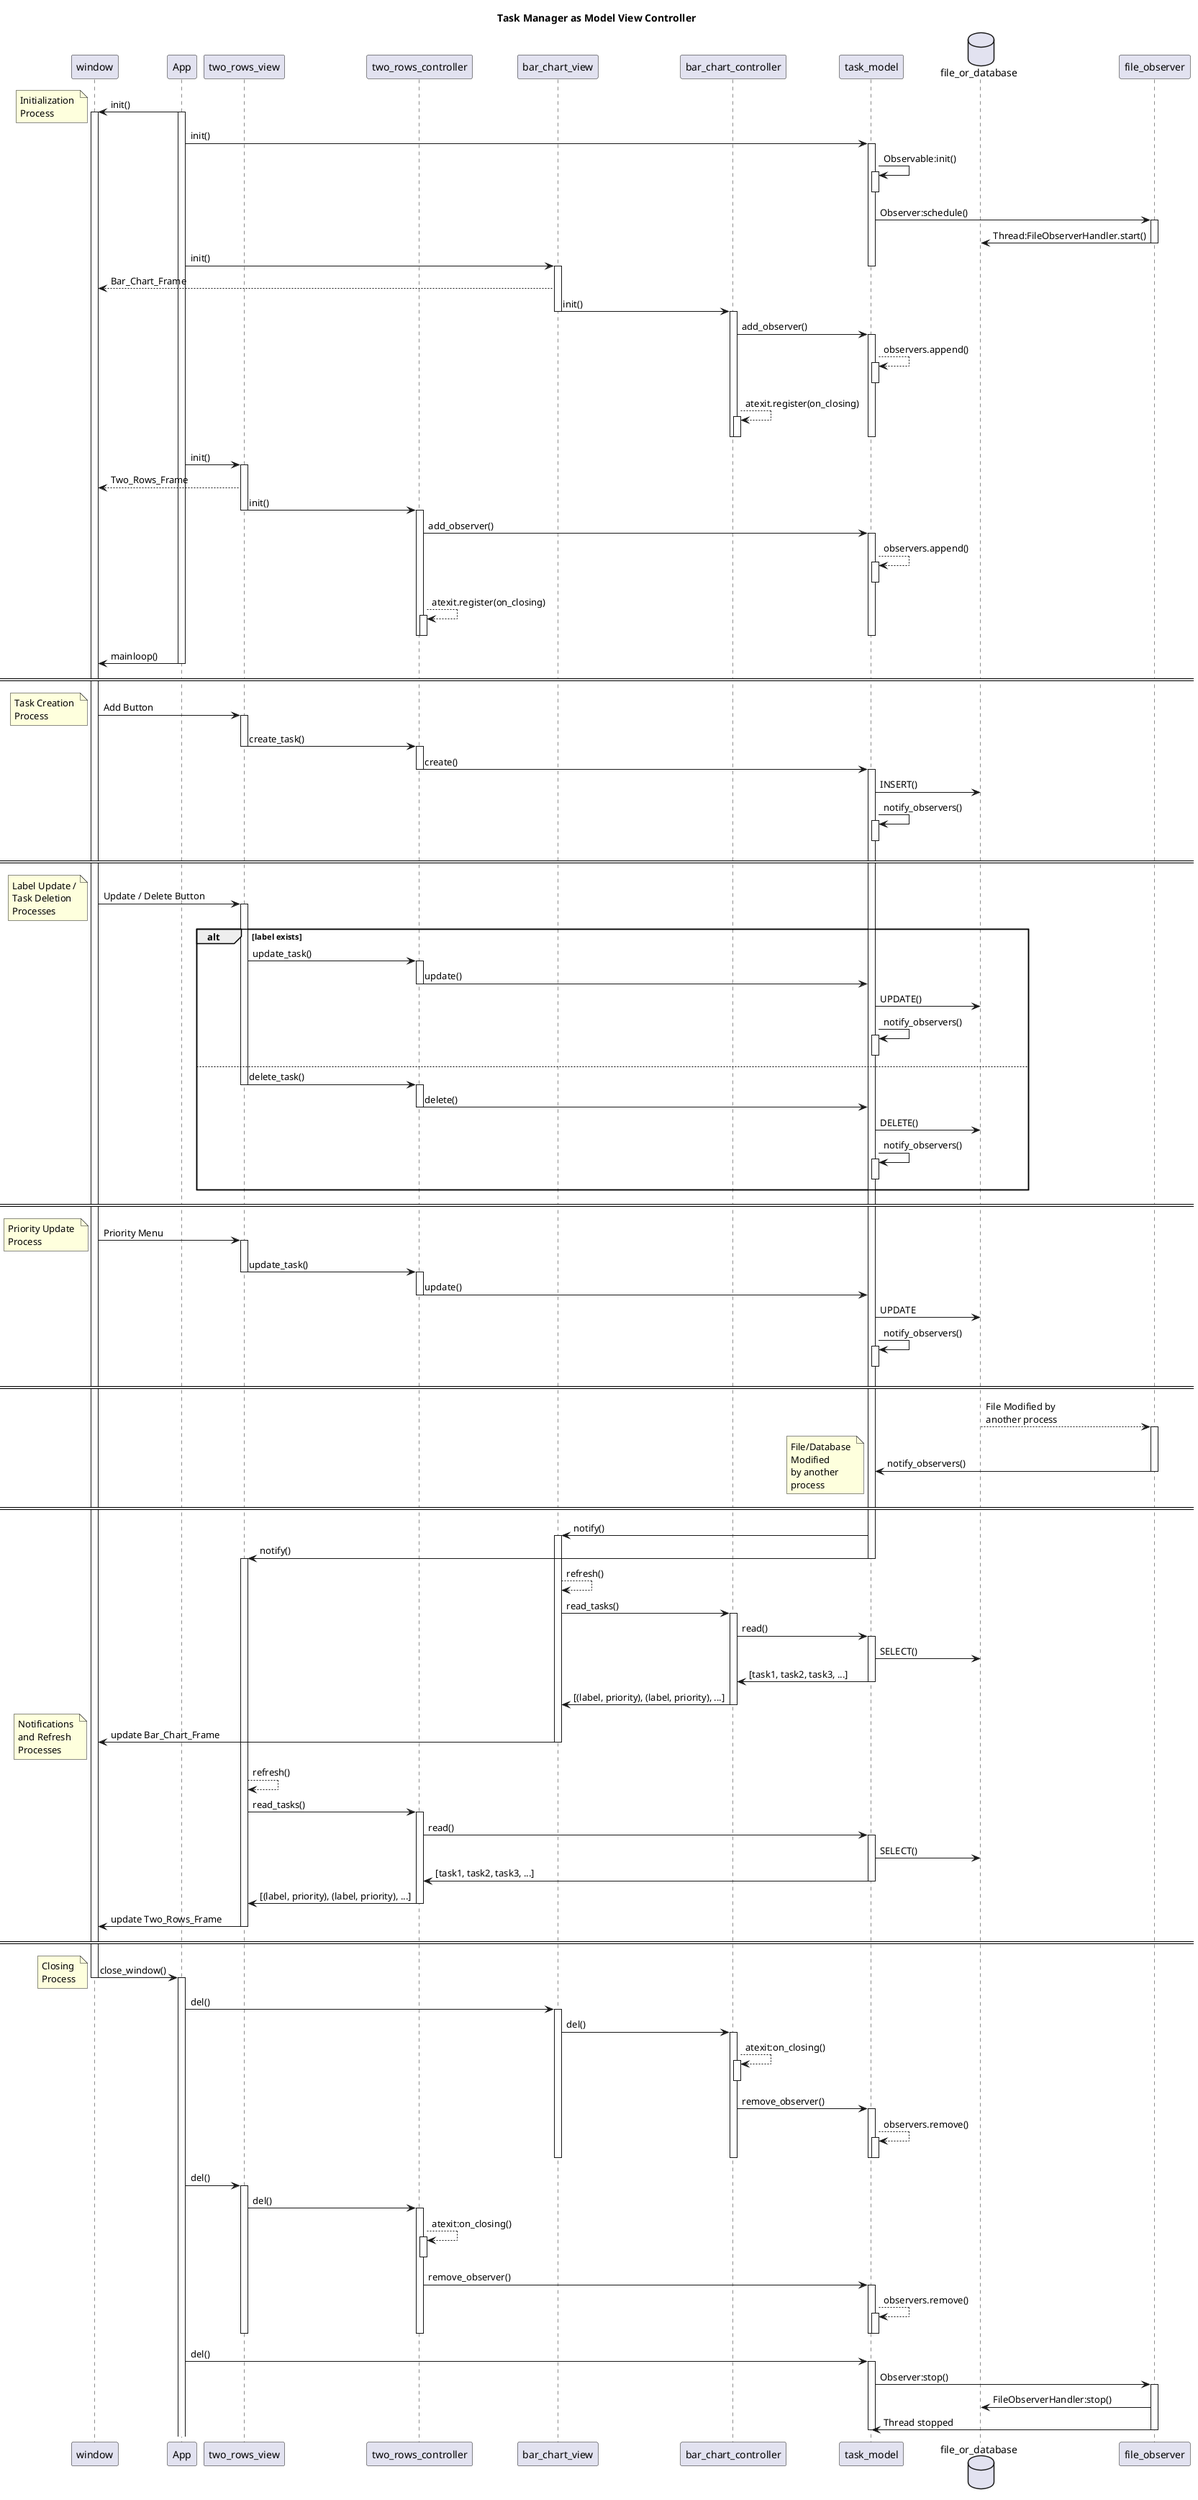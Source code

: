 @startuml

title "Task Manager as Model View Controller"

participant window
participant App
participant two_rows_view
participant two_rows_controller
participant bar_chart_view
participant bar_chart_controller
participant task_model
database file_or_database
participant file_observer

' Initialization Process
App -> window : init()
activate App
note left : Initialization \nProcess
activate window
App -> task_model : init()
activate task_model
task_model -> task_model : Observable:init()
activate task_model
deactivate task_model
task_model -> file_observer : Observer:schedule()
activate file_observer
file_observer -> file_or_database : Thread:FileObserverHandler.start()
deactivate file_observer

App -> bar_chart_view : init()
deactivate task_model
activate bar_chart_view
bar_chart_view --> window : Bar_Chart_Frame
bar_chart_view -> bar_chart_controller : init()
deactivate bar_chart_view
activate bar_chart_controller
bar_chart_controller -> task_model : add_observer()
activate task_model
task_model --> task_model : observers.append()
activate task_model
deactivate task_model
bar_chart_controller --> bar_chart_controller : atexit.register(on_closing)
activate bar_chart_controller
deactivate task_model
deactivate bar_chart_controller
deactivate bar_chart_controller

App -> two_rows_view : init()
activate two_rows_view
two_rows_view --> window : Two_Rows_Frame
two_rows_view -> two_rows_controller : init()
deactivate two_rows_view
activate two_rows_controller
two_rows_controller -> task_model : add_observer()
activate task_model
task_model --> task_model : observers.append()
activate task_model
deactivate task_model
two_rows_controller --> two_rows_controller : atexit.register(on_closing)
activate two_rows_controller
deactivate two_rows_controller
deactivate task_model
deactivate two_rows_controller
App -> window : mainloop()
deactivate App

====
' Task Creation Process
window -> two_rows_view : Add Button
note left : Task Creation \nProcess
deactivate task_model
activate two_rows_view
two_rows_view -> two_rows_controller : create_task()
deactivate two_rows_view
activate two_rows_controller
two_rows_controller -> task_model : create()
deactivate two_rows_controller
activate task_model
task_model -> file_or_database : INSERT()
task_model -> task_model : notify_observers()
activate task_model
deactivate task_model

====
' Label Update / Task Deletion Process
window -> two_rows_view : Update / Delete Button
note left : Label Update /\nTask Deletion \nProcesses
activate two_rows_view
alt label exists
two_rows_view -> two_rows_controller : update_task()
activate two_rows_controller
two_rows_controller -> task_model : update()
deactivate two_rows_controller
task_model -> file_or_database : UPDATE()
task_model -> task_model : notify_observers()
activate task_model
deactivate task_model
else
two_rows_view -> two_rows_controller : delete_task()
deactivate two_rows_view
activate two_rows_controller
two_rows_controller -> task_model : delete()
deactivate two_rows_controller
task_model -> file_or_database : DELETE()
task_model -> task_model : notify_observers()
activate task_model
deactivate task_model
end

====
' Priority Update Process
window -> two_rows_view : Priority Menu
note left : Priority Update \nProcess
activate two_rows_view
two_rows_view -> two_rows_controller : update_task()
deactivate two_rows_view
activate two_rows_controller
two_rows_controller -> task_model : update()
deactivate two_rows_controller
task_model -> file_or_database : UPDATE
task_model -> task_model : notify_observers()
activate task_model
deactivate task_model

====
' File Database Modified Outside The App Scope
file_or_database --> file_observer : File Modified by \nanother process
activate file_observer
file_observer -> task_model : notify_observers()
deactivate file_observer
note left : File/Database \nModified \nby another \nprocess

====
' Notifications and Refresh Processes
task_model -> bar_chart_view : notify()
activate bar_chart_view
task_model -> two_rows_view : notify()
deactivate task_model
activate two_rows_view

bar_chart_view --> bar_chart_view : refresh()
bar_chart_view -> bar_chart_controller : read_tasks()
activate bar_chart_controller
bar_chart_controller -> task_model : read()
activate task_model
task_model -> file_or_database : SELECT()
bar_chart_controller <- task_model : [task1, task2, task3, ...]
deactivate task_model
bar_chart_view <- bar_chart_controller : [(label, priority), (label, priority), ...]
deactivate bar_chart_controller
bar_chart_view -> window : update Bar_Chart_Frame
deactivate bar_chart_view
note left : Notifications \nand Refresh \nProcesses

two_rows_view --> two_rows_view : refresh()
two_rows_view -> two_rows_controller : read_tasks()
activate two_rows_controller
two_rows_controller -> task_model : read()
activate task_model
task_model -> file_or_database : SELECT()
two_rows_controller <- task_model : [task1, task2, task3, ...]
deactivate task_model
two_rows_view <- two_rows_controller : [(label, priority), (label, priority), ...]
deactivate two_rows_controller
two_rows_view -> window : update Two_Rows_Frame
deactivate two_rows_view

====
' Closing Process
window -> App : close_window()
note left : Closing \nProcess
deactivate window
activate App
App -> bar_chart_view : del()
activate bar_chart_view
bar_chart_view -> bar_chart_controller : del()
activate bar_chart_controller
bar_chart_controller --> bar_chart_controller : atexit:on_closing()
activate bar_chart_controller
deactivate bar_chart_controller
bar_chart_controller -> task_model : remove_observer()
activate task_model
task_model --> task_model : observers.remove()
activate task_model
deactivate task_model
deactivate task_model
deactivate bar_chart_controller
deactivate bar_chart_view

App -> two_rows_view : del()
activate two_rows_view
two_rows_view -> two_rows_controller : del()
activate two_rows_controller
two_rows_controller --> two_rows_controller : atexit:on_closing()
activate two_rows_controller
deactivate two_rows_controller
two_rows_controller -> task_model : remove_observer()
activate task_model
task_model --> task_model : observers.remove()
activate task_model
deactivate task_model
deactivate task_model
deactivate two_rows_controller
deactivate two_rows_view

App -> task_model : del()
activate task_model
task_model -> file_observer : Observer:stop()
activate file_observer
file_observer -> file_or_database : FileObserverHandler:stop()
file_observer -> task_model : Thread stopped
deactivate file_observer
deactivate task_model

@enduml
